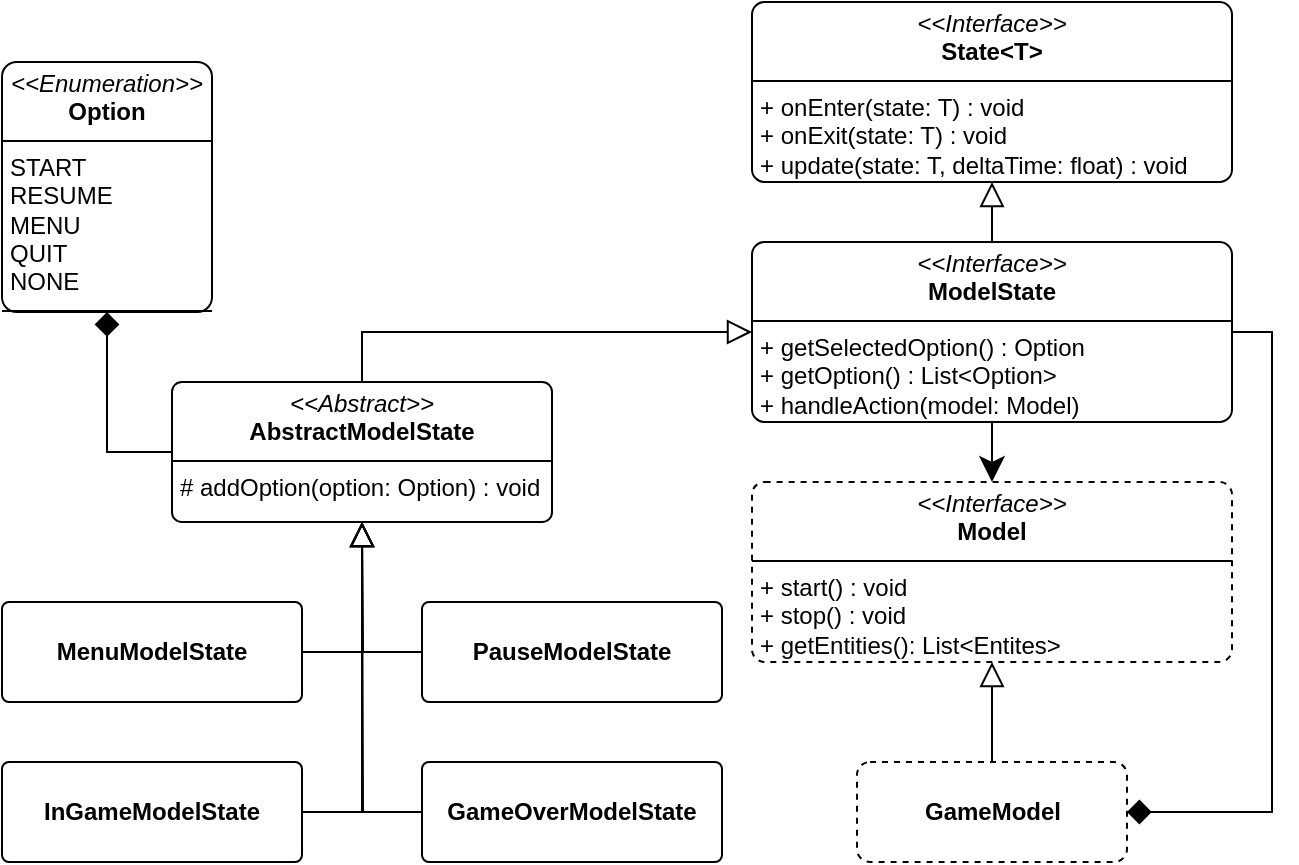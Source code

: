 <mxfile version="27.2.0">
  <diagram name="Page-1" id="MUpO-80bZ4cRYe_vbzj_">
    <mxGraphModel dx="1425" dy="841" grid="1" gridSize="10" guides="1" tooltips="1" connect="1" arrows="1" fold="1" page="1" pageScale="1" pageWidth="850" pageHeight="1100" math="0" shadow="0">
      <root>
        <mxCell id="0" />
        <mxCell id="1" parent="0" />
        <mxCell id="PMgbwwrYKCj1JpObVLI5-1" value="&lt;p style=&quot;margin:0px;margin-top:4px;text-align:center;&quot;&gt;&lt;i&gt;&amp;lt;&amp;lt;Interface&amp;gt;&amp;gt;&lt;/i&gt;&lt;br&gt;&lt;b&gt;State&amp;lt;T&amp;gt;&lt;/b&gt;&lt;/p&gt;&lt;hr size=&quot;1&quot; style=&quot;border-style:solid;&quot;&gt;&lt;p style=&quot;margin:0px;margin-left:4px;&quot;&gt;+ onEnter(state: T) : void&lt;/p&gt;&lt;p style=&quot;margin:0px;margin-left:4px;&quot;&gt;+ onExit(state: T) : void&lt;/p&gt;&lt;p style=&quot;margin:0px;margin-left:4px;&quot;&gt;+ update(state: T, deltaTime: float) : void&lt;/p&gt;" style="verticalAlign=top;align=left;overflow=fill;html=1;whiteSpace=wrap;rounded=1;arcSize=7;" vertex="1" parent="1">
          <mxGeometry x="425" y="100" width="240" height="90" as="geometry" />
        </mxCell>
        <mxCell id="PMgbwwrYKCj1JpObVLI5-3" style="edgeStyle=orthogonalEdgeStyle;rounded=0;orthogonalLoop=1;jettySize=auto;html=1;exitX=0.5;exitY=0;exitDx=0;exitDy=0;entryX=0.5;entryY=1;entryDx=0;entryDy=0;endArrow=block;endFill=0;endSize=10;" edge="1" parent="1" source="PMgbwwrYKCj1JpObVLI5-2" target="PMgbwwrYKCj1JpObVLI5-1">
          <mxGeometry relative="1" as="geometry" />
        </mxCell>
        <mxCell id="PMgbwwrYKCj1JpObVLI5-6" style="edgeStyle=orthogonalEdgeStyle;rounded=0;orthogonalLoop=1;jettySize=auto;html=1;exitX=0.5;exitY=1;exitDx=0;exitDy=0;entryX=0.5;entryY=0;entryDx=0;entryDy=0;endSize=10;" edge="1" parent="1" source="PMgbwwrYKCj1JpObVLI5-2" target="PMgbwwrYKCj1JpObVLI5-4">
          <mxGeometry relative="1" as="geometry" />
        </mxCell>
        <mxCell id="PMgbwwrYKCj1JpObVLI5-28" style="edgeStyle=orthogonalEdgeStyle;rounded=0;orthogonalLoop=1;jettySize=auto;html=1;exitX=1;exitY=0.5;exitDx=0;exitDy=0;entryX=1;entryY=0.5;entryDx=0;entryDy=0;endSize=10;endArrow=diamond;endFill=1;" edge="1" parent="1" source="PMgbwwrYKCj1JpObVLI5-2" target="PMgbwwrYKCj1JpObVLI5-7">
          <mxGeometry relative="1" as="geometry" />
        </mxCell>
        <mxCell id="PMgbwwrYKCj1JpObVLI5-2" value="&lt;p style=&quot;margin:0px;margin-top:4px;text-align:center;&quot;&gt;&lt;i&gt;&amp;lt;&amp;lt;Interface&amp;gt;&amp;gt;&lt;/i&gt;&lt;br&gt;&lt;b&gt;ModelState&lt;/b&gt;&lt;/p&gt;&lt;hr size=&quot;1&quot; style=&quot;border-style:solid;&quot;&gt;&lt;p style=&quot;margin:0px;margin-left:4px;&quot;&gt;+ getSelectedOption() : Option&lt;/p&gt;&lt;p style=&quot;margin:0px;margin-left:4px;&quot;&gt;+ getOption() : List&amp;lt;Option&amp;gt;&lt;/p&gt;&lt;p style=&quot;margin:0px;margin-left:4px;&quot;&gt;+ handleAction(model: Model)&lt;/p&gt;" style="verticalAlign=top;align=left;overflow=fill;html=1;whiteSpace=wrap;rounded=1;arcSize=7;" vertex="1" parent="1">
          <mxGeometry x="425" y="220" width="240" height="90" as="geometry" />
        </mxCell>
        <mxCell id="PMgbwwrYKCj1JpObVLI5-4" value="&lt;p style=&quot;margin:0px;margin-top:4px;text-align:center;&quot;&gt;&lt;i&gt;&amp;lt;&amp;lt;Interface&amp;gt;&amp;gt;&lt;/i&gt;&lt;br&gt;&lt;b&gt;Model&lt;/b&gt;&lt;/p&gt;&lt;hr size=&quot;1&quot; style=&quot;border-style:solid;&quot;&gt;&lt;p style=&quot;margin:0px;margin-left:4px;&quot;&gt;+ start() : void&lt;/p&gt;&lt;p style=&quot;margin:0px;margin-left:4px;&quot;&gt;+ stop() : void&lt;/p&gt;&lt;p style=&quot;margin:0px;margin-left:4px;&quot;&gt;+ getEntities(): List&amp;lt;Entites&amp;gt;&lt;/p&gt;" style="verticalAlign=top;align=left;overflow=fill;html=1;whiteSpace=wrap;rounded=1;arcSize=7;dashed=1;" vertex="1" parent="1">
          <mxGeometry x="425" y="340" width="240" height="90" as="geometry" />
        </mxCell>
        <mxCell id="PMgbwwrYKCj1JpObVLI5-8" style="edgeStyle=orthogonalEdgeStyle;rounded=0;orthogonalLoop=1;jettySize=auto;html=1;exitX=0.5;exitY=0;exitDx=0;exitDy=0;entryX=0.5;entryY=1;entryDx=0;entryDy=0;endArrow=block;endFill=0;endSize=10;" edge="1" parent="1" source="PMgbwwrYKCj1JpObVLI5-7" target="PMgbwwrYKCj1JpObVLI5-4">
          <mxGeometry relative="1" as="geometry" />
        </mxCell>
        <mxCell id="PMgbwwrYKCj1JpObVLI5-7" value="&lt;p style=&quot;margin:0px;margin-top:4px;text-align:center;&quot;&gt;&lt;br&gt;&lt;b&gt;GameModel&lt;/b&gt;&lt;/p&gt;&lt;p style=&quot;margin:0px;margin-top:4px;text-align:center;&quot;&gt;&lt;b&gt;&lt;br&gt;&lt;/b&gt;&lt;/p&gt;" style="verticalAlign=top;align=left;overflow=fill;html=1;whiteSpace=wrap;rounded=1;arcSize=13;dashed=1;" vertex="1" parent="1">
          <mxGeometry x="477.5" y="480" width="135" height="50" as="geometry" />
        </mxCell>
        <mxCell id="PMgbwwrYKCj1JpObVLI5-11" style="edgeStyle=orthogonalEdgeStyle;rounded=0;orthogonalLoop=1;jettySize=auto;html=1;exitX=0.5;exitY=0;exitDx=0;exitDy=0;entryX=0;entryY=0.5;entryDx=0;entryDy=0;endSize=10;endArrow=block;endFill=0;" edge="1" parent="1" source="PMgbwwrYKCj1JpObVLI5-10" target="PMgbwwrYKCj1JpObVLI5-2">
          <mxGeometry relative="1" as="geometry" />
        </mxCell>
        <mxCell id="PMgbwwrYKCj1JpObVLI5-31" style="edgeStyle=orthogonalEdgeStyle;rounded=0;orthogonalLoop=1;jettySize=auto;html=1;exitX=0;exitY=0.5;exitDx=0;exitDy=0;entryX=0.5;entryY=1;entryDx=0;entryDy=0;endArrow=diamond;endFill=1;endSize=10;" edge="1" parent="1" source="PMgbwwrYKCj1JpObVLI5-10" target="PMgbwwrYKCj1JpObVLI5-29">
          <mxGeometry relative="1" as="geometry" />
        </mxCell>
        <mxCell id="PMgbwwrYKCj1JpObVLI5-10" value="&lt;p style=&quot;margin:0px;margin-top:4px;text-align:center;&quot;&gt;&lt;i&gt;&amp;lt;&amp;lt;Abstract&amp;gt;&amp;gt;&lt;/i&gt;&lt;br&gt;&lt;b&gt;AbstractModelState&lt;/b&gt;&lt;/p&gt;&lt;hr size=&quot;1&quot; style=&quot;border-style:solid;&quot;&gt;&lt;p style=&quot;margin:0px;margin-left:4px;&quot;&gt;# addOption(option: Option) : void&lt;/p&gt;" style="verticalAlign=top;align=left;overflow=fill;html=1;whiteSpace=wrap;rounded=1;arcSize=7;" vertex="1" parent="1">
          <mxGeometry x="135" y="290" width="190" height="70" as="geometry" />
        </mxCell>
        <mxCell id="PMgbwwrYKCj1JpObVLI5-24" style="edgeStyle=orthogonalEdgeStyle;rounded=0;orthogonalLoop=1;jettySize=auto;html=1;exitX=1;exitY=0.5;exitDx=0;exitDy=0;entryX=0.5;entryY=1;entryDx=0;entryDy=0;endSize=10;endArrow=block;endFill=0;" edge="1" parent="1" source="PMgbwwrYKCj1JpObVLI5-12" target="PMgbwwrYKCj1JpObVLI5-10">
          <mxGeometry relative="1" as="geometry" />
        </mxCell>
        <mxCell id="PMgbwwrYKCj1JpObVLI5-12" value="&lt;p style=&quot;margin:0px;margin-top:4px;text-align:center;&quot;&gt;&lt;br&gt;&lt;b&gt;MenuModelState&lt;/b&gt;&lt;/p&gt;" style="verticalAlign=top;align=left;overflow=fill;html=1;whiteSpace=wrap;rounded=1;arcSize=7;" vertex="1" parent="1">
          <mxGeometry x="50" y="400" width="150" height="50" as="geometry" />
        </mxCell>
        <mxCell id="PMgbwwrYKCj1JpObVLI5-26" style="edgeStyle=orthogonalEdgeStyle;rounded=0;orthogonalLoop=1;jettySize=auto;html=1;exitX=1;exitY=0.5;exitDx=0;exitDy=0;entryX=0.5;entryY=1;entryDx=0;entryDy=0;endSize=10;endArrow=block;endFill=0;" edge="1" parent="1" source="PMgbwwrYKCj1JpObVLI5-13" target="PMgbwwrYKCj1JpObVLI5-10">
          <mxGeometry relative="1" as="geometry" />
        </mxCell>
        <mxCell id="PMgbwwrYKCj1JpObVLI5-13" value="&lt;p style=&quot;margin:0px;margin-top:4px;text-align:center;&quot;&gt;&lt;br&gt;&lt;b&gt;InGameModelState&lt;/b&gt;&lt;/p&gt;" style="verticalAlign=top;align=left;overflow=fill;html=1;whiteSpace=wrap;rounded=1;arcSize=7;" vertex="1" parent="1">
          <mxGeometry x="50" y="480" width="150" height="50" as="geometry" />
        </mxCell>
        <mxCell id="PMgbwwrYKCj1JpObVLI5-25" style="edgeStyle=orthogonalEdgeStyle;rounded=0;orthogonalLoop=1;jettySize=auto;html=1;exitX=0;exitY=0.5;exitDx=0;exitDy=0;endSize=10;endArrow=block;endFill=0;" edge="1" parent="1" source="PMgbwwrYKCj1JpObVLI5-14">
          <mxGeometry relative="1" as="geometry">
            <mxPoint x="230" y="360" as="targetPoint" />
          </mxGeometry>
        </mxCell>
        <mxCell id="PMgbwwrYKCj1JpObVLI5-14" value="&lt;p style=&quot;margin:0px;margin-top:4px;text-align:center;&quot;&gt;&lt;br&gt;&lt;b&gt;PauseModelState&lt;/b&gt;&lt;/p&gt;" style="verticalAlign=top;align=left;overflow=fill;html=1;whiteSpace=wrap;rounded=1;arcSize=7;" vertex="1" parent="1">
          <mxGeometry x="260" y="400" width="150" height="50" as="geometry" />
        </mxCell>
        <mxCell id="PMgbwwrYKCj1JpObVLI5-27" style="edgeStyle=orthogonalEdgeStyle;rounded=0;orthogonalLoop=1;jettySize=auto;html=1;exitX=0;exitY=0.5;exitDx=0;exitDy=0;endSize=10;endArrow=block;endFill=0;" edge="1" parent="1" source="PMgbwwrYKCj1JpObVLI5-15">
          <mxGeometry relative="1" as="geometry">
            <mxPoint x="230" y="360" as="targetPoint" />
          </mxGeometry>
        </mxCell>
        <mxCell id="PMgbwwrYKCj1JpObVLI5-15" value="&lt;p style=&quot;margin:0px;margin-top:4px;text-align:center;&quot;&gt;&lt;br&gt;&lt;b&gt;GameOverModelState&lt;/b&gt;&lt;/p&gt;" style="verticalAlign=top;align=left;overflow=fill;html=1;whiteSpace=wrap;rounded=1;arcSize=7;" vertex="1" parent="1">
          <mxGeometry x="260" y="480" width="150" height="50" as="geometry" />
        </mxCell>
        <mxCell id="PMgbwwrYKCj1JpObVLI5-29" value="&lt;p style=&quot;margin:0px;margin-top:4px;text-align:center;&quot;&gt;&lt;i&gt;&amp;lt;&amp;lt;Enumeration&amp;gt;&amp;gt;&lt;/i&gt;&lt;br&gt;&lt;b&gt;Option&lt;/b&gt;&lt;/p&gt;&lt;hr size=&quot;1&quot; style=&quot;border-style:solid;&quot;&gt;&lt;p style=&quot;margin:0px;margin-left:4px;&quot;&gt;START&lt;/p&gt;&lt;p style=&quot;margin:0px;margin-left:4px;&quot;&gt;RESUME&lt;/p&gt;&lt;p style=&quot;margin:0px;margin-left:4px;&quot;&gt;MENU&lt;/p&gt;&lt;p style=&quot;margin:0px;margin-left:4px;&quot;&gt;QUIT&lt;/p&gt;&lt;p style=&quot;margin:0px;margin-left:4px;&quot;&gt;NONE&lt;/p&gt;&lt;hr size=&quot;1&quot; style=&quot;border-style:solid;&quot;&gt;&lt;p style=&quot;margin:0px;margin-left:4px;&quot;&gt;&lt;br&gt;&lt;/p&gt;" style="verticalAlign=top;align=left;overflow=fill;html=1;whiteSpace=wrap;rounded=1;arcSize=7;" vertex="1" parent="1">
          <mxGeometry x="50" y="130" width="105" height="125" as="geometry" />
        </mxCell>
      </root>
    </mxGraphModel>
  </diagram>
</mxfile>
